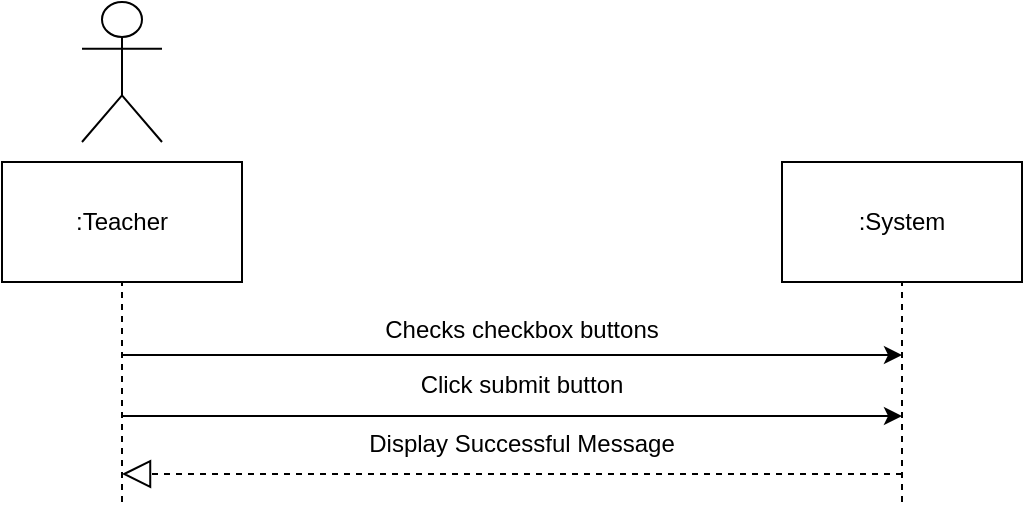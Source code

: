 <mxfile version="10.6.7" type="google"><diagram id="plXMNPhenkkofC32L8oW" name="Page-1"><mxGraphModel dx="840" dy="452" grid="1" gridSize="10" guides="1" tooltips="1" connect="1" arrows="1" fold="1" page="1" pageScale="1" pageWidth="850" pageHeight="1100" math="0" shadow="0"><root><mxCell id="0"/><mxCell id="1" parent="0"/><mxCell id="Qjpz1B8C-xmQ2KlmfGLA-1" value="" style="endArrow=none;dashed=1;html=1;entryX=0.5;entryY=1;entryDx=0;entryDy=0;" parent="1" target="Qjpz1B8C-xmQ2KlmfGLA-3" edge="1"><mxGeometry width="50" height="50" relative="1" as="geometry"><mxPoint x="270" y="290" as="sourcePoint"/><mxPoint x="269.5" y="170" as="targetPoint"/></mxGeometry></mxCell><mxCell id="Qjpz1B8C-xmQ2KlmfGLA-2" value="Actor" style="shape=umlActor;verticalLabelPosition=bottom;labelBackgroundColor=#ffffff;verticalAlign=top;html=1;outlineConnect=0;noLabel=1;" parent="1" vertex="1"><mxGeometry x="250" y="40" width="40" height="70" as="geometry"/></mxCell><mxCell id="Qjpz1B8C-xmQ2KlmfGLA-3" value=":Teacher" style="rounded=0;whiteSpace=wrap;html=1;" parent="1" vertex="1"><mxGeometry x="210" y="120" width="120" height="60" as="geometry"/></mxCell><mxCell id="Qjpz1B8C-xmQ2KlmfGLA-4" value=":System" style="rounded=0;whiteSpace=wrap;html=1;" parent="1" vertex="1"><mxGeometry x="600" y="120" width="120" height="60" as="geometry"/></mxCell><mxCell id="Qjpz1B8C-xmQ2KlmfGLA-5" value="" style="endArrow=none;dashed=1;html=1;entryX=0.5;entryY=1;entryDx=0;entryDy=0;" parent="1" target="Qjpz1B8C-xmQ2KlmfGLA-4" edge="1"><mxGeometry width="50" height="50" relative="1" as="geometry"><mxPoint x="660" y="290" as="sourcePoint"/><mxPoint x="700" y="190" as="targetPoint"/></mxGeometry></mxCell><mxCell id="Qjpz1B8C-xmQ2KlmfGLA-6" value="" style="endArrow=classic;html=1;fontSize=12;" parent="1" edge="1"><mxGeometry width="50" height="50" relative="1" as="geometry"><mxPoint x="270" y="216.5" as="sourcePoint"/><mxPoint x="660" y="216.5" as="targetPoint"/></mxGeometry></mxCell><mxCell id="Qjpz1B8C-xmQ2KlmfGLA-7" value="Checks checkbox buttons" style="text;align=center;fontStyle=0;verticalAlign=middle;spacingLeft=3;spacingRight=3;strokeColor=none;rotatable=0;points=[[0,0.5],[1,0.5]];portConstraint=eastwest;fontSize=12;" parent="1" vertex="1"><mxGeometry x="430" y="202.5" width="80" as="geometry"/></mxCell><mxCell id="Qjpz1B8C-xmQ2KlmfGLA-10" value="Display Successful Message&#10;" style="text;align=center;fontStyle=0;verticalAlign=middle;spacingLeft=3;spacingRight=3;strokeColor=none;rotatable=0;points=[[0,0.5],[1,0.5]];portConstraint=eastwest;fontSize=12;" parent="1" vertex="1"><mxGeometry x="430" y="262" width="80" height="10" as="geometry"/></mxCell><mxCell id="Qjpz1B8C-xmQ2KlmfGLA-11" value="" style="endArrow=block;dashed=1;endFill=0;endSize=12;html=1;" parent="1" edge="1"><mxGeometry width="160" relative="1" as="geometry"><mxPoint x="660" y="276" as="sourcePoint"/><mxPoint x="270" y="276" as="targetPoint"/></mxGeometry></mxCell><mxCell id="Qjpz1B8C-xmQ2KlmfGLA-14" value="" style="endArrow=classic;html=1;fontSize=12;" parent="1" edge="1"><mxGeometry width="50" height="50" relative="1" as="geometry"><mxPoint x="270" y="247" as="sourcePoint"/><mxPoint x="660" y="247" as="targetPoint"/></mxGeometry></mxCell><mxCell id="Qjpz1B8C-xmQ2KlmfGLA-15" value="Click submit button" style="text;align=center;fontStyle=0;verticalAlign=middle;spacingLeft=3;spacingRight=3;strokeColor=none;rotatable=0;points=[[0,0.5],[1,0.5]];portConstraint=eastwest;fontSize=12;" parent="1" vertex="1"><mxGeometry x="430" y="230" width="80" as="geometry"/></mxCell></root></mxGraphModel></diagram></mxfile>